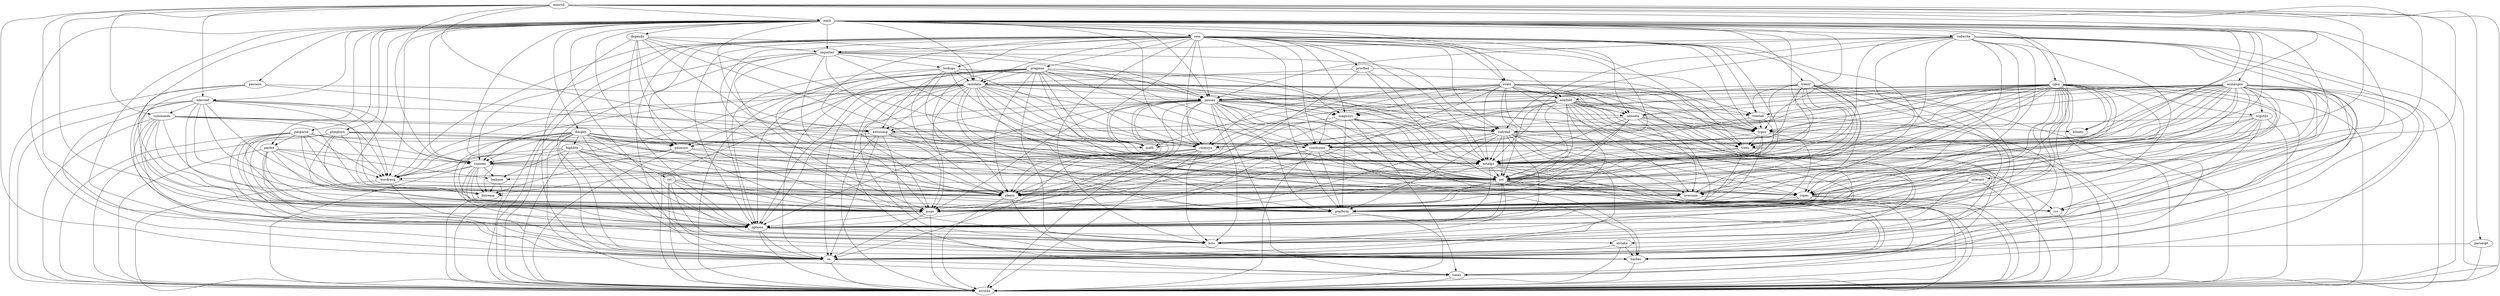 digraph nimrod {
times -> strutils;
os -> strutils;
os -> times;
hashes -> strutils;
strtabs -> os;
strtabs -> hashes;
strtabs -> strutils;
options -> os;
options -> lists;
options -> strutils;
options -> strtabs;
msgs -> options;
msgs -> strutils;
msgs -> os;
nversion -> strutils;
crc -> strutils;
platform -> strutils;
ropes -> msgs;
ropes -> strutils;
ropes -> platform;
ropes -> hashes;
ropes -> crc;
idents -> hashes;
idents -> strutils;
ast -> msgs;
ast -> hashes;
ast -> nversion;
ast -> options;
ast -> strutils;
ast -> crc;
ast -> ropes;
ast -> idents;
ast -> lists;
astalgo -> ast;
astalgo -> hashes;
astalgo -> strutils;
astalgo -> options;
astalgo -> msgs;
astalgo -> ropes;
astalgo -> idents;
condsyms -> ast;
condsyms -> astalgo;
condsyms -> msgs;
condsyms -> hashes;
condsyms -> platform;
condsyms -> strutils;
condsyms -> idents;
extccomp -> lists;
extccomp -> ropes;
extccomp -> os;
extccomp -> strutils;
extccomp -> platform;
extccomp -> condsyms;
extccomp -> options;
extccomp -> msgs;
wordrecg -> hashes;
wordrecg -> strutils;
wordrecg -> idents;
commands -> os;
commands -> msgs;
commands -> options;
commands -> nversion;
commands -> condsyms;
commands -> strutils;
commands -> extccomp;
commands -> platform;
commands -> lists;
commands -> wordrecg;
llstream -> strutils;
lexbase -> llstream;
lexbase -> strutils;
scanner -> hashes;
scanner -> options;
scanner -> msgs;
scanner -> strutils;
scanner -> platform;
scanner -> idents;
scanner -> lexbase;
scanner -> llstream;
scanner -> wordrecg;
nimconf -> llstream;
nimconf -> nversion;
nimconf -> commands;
nimconf -> os;
nimconf -> strutils;
nimconf -> msgs;
nimconf -> platform;
nimconf -> condsyms;
nimconf -> scanner;
nimconf -> options;
nimconf -> idents;
nimconf -> wordrecg;
pnimsyn -> llstream;
pnimsyn -> scanner;
pnimsyn -> idents;
pnimsyn -> strutils;
pnimsyn -> ast;
pnimsyn -> msgs;
rnimsyn -> lexbase;
rnimsyn -> scanner;
rnimsyn -> options;
rnimsyn -> idents;
rnimsyn -> strutils;
rnimsyn -> ast;
rnimsyn -> msgs;
rnimsyn -> lists;
paslex -> hashes;
paslex -> options;
paslex -> msgs;
paslex -> strutils;
paslex -> platform;
paslex -> idents;
paslex -> lexbase;
paslex -> wordrecg;
paslex -> scanner;
pasparse -> os;
pasparse -> llstream;
pasparse -> scanner;
pasparse -> paslex;
pasparse -> idents;
pasparse -> wordrecg;
pasparse -> strutils;
pasparse -> ast;
pasparse -> astalgo;
pasparse -> msgs;
pasparse -> options;
rodread -> os;
rodread -> options;
rodread -> strutils;
rodread -> nversion;
rodread -> ast;
rodread -> astalgo;
rodread -> msgs;
rodread -> platform;
rodread -> condsyms;
rodread -> ropes;
rodread -> idents;
rodread -> crc;
trees -> ast;
trees -> astalgo;
trees -> scanner;
trees -> msgs;
trees -> strutils;
types -> ast;
types -> astalgo;
types -> trees;
types -> msgs;
types -> strutils;
types -> platform;
magicsys -> ast;
magicsys -> astalgo;
magicsys -> hashes;
magicsys -> msgs;
magicsys -> platform;
magicsys -> nversion;
magicsys -> times;
magicsys -> idents;
magicsys -> rodread;
nimsets -> ast;
nimsets -> astalgo;
nimsets -> trees;
nimsets -> nversion;
nimsets -> msgs;
nimsets -> platform;
nimsets -> bitsets;
nimsets -> types;
nimsets -> rnimsyn;
passes -> strutils;
passes -> lists;
passes -> options;
passes -> ast;
passes -> astalgo;
passes -> llstream;
passes -> msgs;
passes -> platform;
passes -> os;
passes -> condsyms;
passes -> idents;
passes -> rnimsyn;
passes -> types;
passes -> extccomp;
passes -> math;
passes -> magicsys;
passes -> nversion;
passes -> nimsets;
passes -> pnimsyn;
passes -> times;
passes -> rodread;
treetab -> hashes;
treetab -> ast;
treetab -> astalgo;
treetab -> types;
semdata -> strutils;
semdata -> lists;
semdata -> options;
semdata -> scanner;
semdata -> ast;
semdata -> astalgo;
semdata -> trees;
semdata -> treetab;
semdata -> wordrecg;
semdata -> ropes;
semdata -> msgs;
semdata -> platform;
semdata -> os;
semdata -> condsyms;
semdata -> idents;
semdata -> rnimsyn;
semdata -> types;
semdata -> extccomp;
semdata -> math;
semdata -> magicsys;
semdata -> nversion;
semdata -> nimsets;
semdata -> pnimsyn;
semdata -> times;
semdata -> passes;
semdata -> rodread;
lookups -> ast;
lookups -> astalgo;
lookups -> idents;
lookups -> semdata;
lookups -> types;
lookups -> msgs;
lookups -> options;
lookups -> rodread;
lookups -> rnimsyn;
importer -> strutils;
importer -> os;
importer -> ast;
importer -> astalgo;
importer -> msgs;
importer -> options;
importer -> idents;
importer -> rodread;
importer -> lookups;
importer -> semdata;
importer -> passes;
rodwrite -> os;
rodwrite -> options;
rodwrite -> strutils;
rodwrite -> nversion;
rodwrite -> ast;
rodwrite -> astalgo;
rodwrite -> msgs;
rodwrite -> platform;
rodwrite -> condsyms;
rodwrite -> ropes;
rodwrite -> idents;
rodwrite -> crc;
rodwrite -> rodread;
rodwrite -> passes;
rodwrite -> importer;
semfold -> strutils;
semfold -> lists;
semfold -> options;
semfold -> ast;
semfold -> astalgo;
semfold -> trees;
semfold -> treetab;
semfold -> nimsets;
semfold -> times;
semfold -> nversion;
semfold -> platform;
semfold -> math;
semfold -> msgs;
semfold -> os;
semfold -> condsyms;
semfold -> idents;
semfold -> rnimsyn;
semfold -> types;
evals -> strutils;
evals -> magicsys;
evals -> lists;
evals -> options;
evals -> ast;
evals -> astalgo;
evals -> trees;
evals -> treetab;
evals -> nimsets;
evals -> msgs;
evals -> os;
evals -> condsyms;
evals -> idents;
evals -> rnimsyn;
evals -> types;
evals -> passes;
evals -> semfold;
procfind -> ast;
procfind -> astalgo;
procfind -> msgs;
procfind -> semdata;
procfind -> types;
pragmas -> os;
pragmas -> platform;
pragmas -> condsyms;
pragmas -> ast;
pragmas -> astalgo;
pragmas -> idents;
pragmas -> semdata;
pragmas -> msgs;
pragmas -> rnimsyn;
pragmas -> wordrecg;
pragmas -> ropes;
pragmas -> options;
pragmas -> strutils;
pragmas -> lists;
pragmas -> extccomp;
pragmas -> math;
pragmas -> magicsys;
sem -> strutils;
sem -> lists;
sem -> options;
sem -> scanner;
sem -> ast;
sem -> astalgo;
sem -> trees;
sem -> treetab;
sem -> wordrecg;
sem -> ropes;
sem -> msgs;
sem -> os;
sem -> condsyms;
sem -> idents;
sem -> rnimsyn;
sem -> types;
sem -> platform;
sem -> math;
sem -> magicsys;
sem -> pnimsyn;
sem -> nversion;
sem -> nimsets;
sem -> semdata;
sem -> evals;
sem -> semfold;
sem -> importer;
sem -> procfind;
sem -> lookups;
sem -> rodread;
sem -> pragmas;
sem -> passes;
rst -> os;
rst -> msgs;
rst -> strutils;
rst -> platform;
rst -> hashes;
rst -> ropes;
rst -> options;
highlite -> hashes;
highlite -> options;
highlite -> msgs;
highlite -> strutils;
highlite -> platform;
highlite -> idents;
highlite -> lexbase;
highlite -> wordrecg;
highlite -> scanner;
docgen -> ast;
docgen -> astalgo;
docgen -> strutils;
docgen -> hashes;
docgen -> options;
docgen -> nversion;
docgen -> msgs;
docgen -> os;
docgen -> ropes;
docgen -> idents;
docgen -> wordrecg;
docgen -> math;
docgen -> pnimsyn;
docgen -> rnimsyn;
docgen -> scanner;
docgen -> rst;
docgen -> times;
docgen -> highlite;
ccgutils -> ast;
ccgutils -> astalgo;
ccgutils -> ropes;
ccgutils -> lists;
ccgutils -> hashes;
ccgutils -> strutils;
ccgutils -> types;
ccgutils -> msgs;
cgen -> ast;
cgen -> astalgo;
cgen -> strutils;
cgen -> hashes;
cgen -> trees;
cgen -> platform;
cgen -> magicsys;
cgen -> extccomp;
cgen -> options;
cgen -> nversion;
cgen -> nimsets;
cgen -> msgs;
cgen -> crc;
cgen -> bitsets;
cgen -> idents;
cgen -> lists;
cgen -> types;
cgen -> ccgutils;
cgen -> os;
cgen -> times;
cgen -> ropes;
cgen -> math;
cgen -> passes;
cgen -> rodread;
cgen -> wordrecg;
cgen -> rnimsyn;
cgen -> treetab;
ecmasgen -> ast;
ecmasgen -> astalgo;
ecmasgen -> strutils;
ecmasgen -> hashes;
ecmasgen -> trees;
ecmasgen -> platform;
ecmasgen -> magicsys;
ecmasgen -> extccomp;
ecmasgen -> options;
ecmasgen -> nversion;
ecmasgen -> nimsets;
ecmasgen -> msgs;
ecmasgen -> crc;
ecmasgen -> bitsets;
ecmasgen -> idents;
ecmasgen -> lists;
ecmasgen -> types;
ecmasgen -> os;
ecmasgen -> times;
ecmasgen -> ropes;
ecmasgen -> math;
ecmasgen -> passes;
ecmasgen -> ccgutils;
ecmasgen -> wordrecg;
ecmasgen -> rnimsyn;
ecmasgen -> rodread;
ptmplsyn -> llstream;
ptmplsyn -> os;
ptmplsyn -> wordrecg;
ptmplsyn -> strutils;
ptmplsyn -> ast;
ptmplsyn -> astalgo;
ptmplsyn -> msgs;
ptmplsyn -> options;
ptmplsyn -> pnimsyn;
interact -> llstream;
interact -> strutils;
interact -> ropes;
interact -> strtabs;
interact -> msgs;
passaux -> strutils;
passaux -> ast;
passaux -> passes;
passaux -> msgs;
passaux -> options;
depends -> os;
depends -> options;
depends -> ast;
depends -> astalgo;
depends -> msgs;
depends -> ropes;
depends -> idents;
depends -> passes;
depends -> importer;
transf -> strutils;
transf -> lists;
transf -> options;
transf -> ast;
transf -> astalgo;
transf -> trees;
transf -> treetab;
transf -> msgs;
transf -> os;
transf -> idents;
transf -> rnimsyn;
transf -> types;
transf -> passes;
transf -> semfold;
main -> llstream;
main -> strutils;
main -> ast;
main -> astalgo;
main -> scanner;
main -> pnimsyn;
main -> rnimsyn;
main -> options;
main -> msgs;
main -> os;
main -> lists;
main -> condsyms;
main -> paslex;
main -> pasparse;
main -> rodread;
main -> rodwrite;
main -> ropes;
main -> trees;
main -> wordrecg;
main -> sem;
main -> semdata;
main -> idents;
main -> passes;
main -> docgen;
main -> extccomp;
main -> cgen;
main -> ecmasgen;
main -> platform;
main -> ptmplsyn;
main -> interact;
main -> nimconf;
main -> importer;
main -> passaux;
main -> depends;
main -> transf;
main -> evals;
parseopt -> os;
parseopt -> strutils;
nimrod -> commands;
nimrod -> scanner;
nimrod -> condsyms;
nimrod -> options;
nimrod -> msgs;
nimrod -> nversion;
nimrod -> nimconf;
nimrod -> ropes;
nimrod -> extccomp;
nimrod -> strutils;
nimrod -> os;
nimrod -> platform;
nimrod -> main;
nimrod -> parseopt;
}
